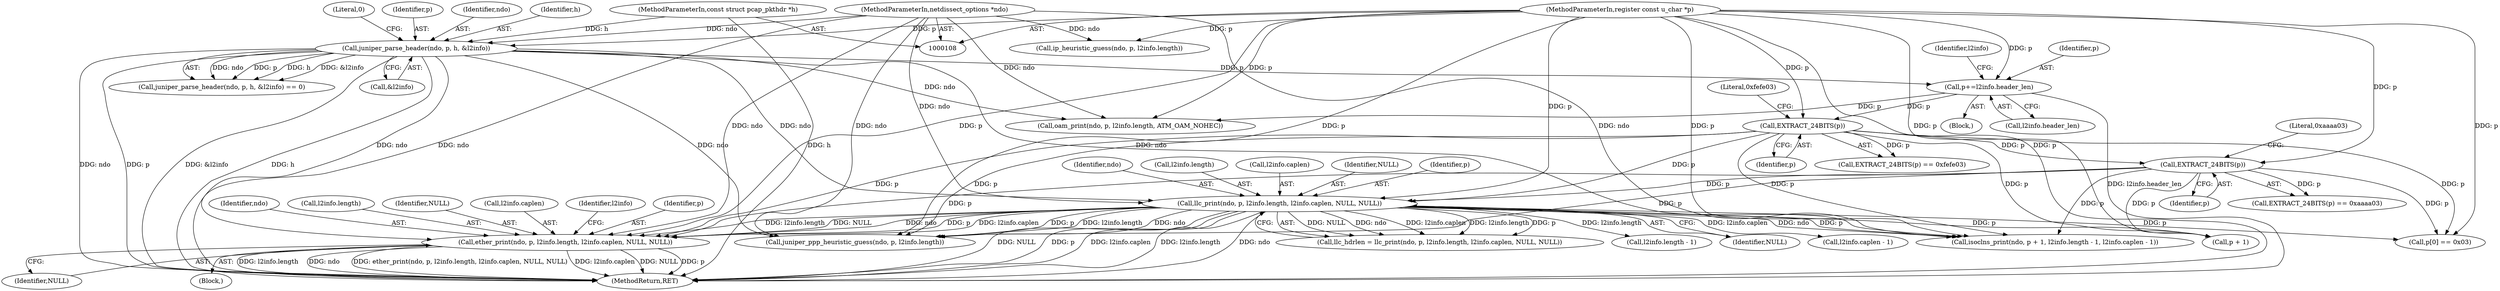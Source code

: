digraph "0_tcpdump_1dcd10aceabbc03bf571ea32b892c522cbe923de_6@pointer" {
"1000204" [label="(Call,ether_print(ndo, p, l2info.length, l2info.caplen, NULL, NULL))"];
"1000171" [label="(Call,llc_print(ndo, p, l2info.length, l2info.caplen, NULL, NULL))"];
"1000122" [label="(Call,juniper_parse_header(ndo, p, h, &l2info))"];
"1000109" [label="(MethodParameterIn,netdissect_options *ndo)"];
"1000111" [label="(MethodParameterIn,register const u_char *p)"];
"1000110" [label="(MethodParameterIn,const struct pcap_pkthdr *h)"];
"1000165" [label="(Call,EXTRACT_24BITS(p))"];
"1000161" [label="(Call,EXTRACT_24BITS(p))"];
"1000133" [label="(Call,p+=l2info.header_len)"];
"1000275" [label="(MethodReturn,RET)"];
"1000226" [label="(Call,isoclns_print(ndo, p + 1, l2info.length - 1, l2info.caplen - 1))"];
"1000123" [label="(Identifier,ndo)"];
"1000167" [label="(Literal,0xaaaa03)"];
"1000173" [label="(Identifier,p)"];
"1000213" [label="(Identifier,NULL)"];
"1000169" [label="(Call,llc_hdrlen = llc_print(ndo, p, l2info.length, l2info.caplen, NULL, NULL))"];
"1000111" [label="(MethodParameterIn,register const u_char *p)"];
"1000203" [label="(Block,)"];
"1000172" [label="(Identifier,ndo)"];
"1000214" [label="(Identifier,NULL)"];
"1000210" [label="(Call,l2info.caplen)"];
"1000174" [label="(Call,l2info.length)"];
"1000171" [label="(Call,llc_print(ndo, p, l2info.length, l2info.caplen, NULL, NULL))"];
"1000220" [label="(Call,p[0] == 0x03)"];
"1000125" [label="(Identifier,h)"];
"1000162" [label="(Identifier,p)"];
"1000231" [label="(Call,l2info.length - 1)"];
"1000121" [label="(Call,juniper_parse_header(ndo, p, h, &l2info) == 0)"];
"1000163" [label="(Literal,0xfefe03)"];
"1000160" [label="(Call,EXTRACT_24BITS(p) == 0xfefe03)"];
"1000181" [label="(Identifier,NULL)"];
"1000165" [label="(Call,EXTRACT_24BITS(p))"];
"1000166" [label="(Identifier,p)"];
"1000134" [label="(Identifier,p)"];
"1000217" [label="(Identifier,l2info)"];
"1000247" [label="(Call,juniper_ppp_heuristic_guess(ndo, p, l2info.length))"];
"1000206" [label="(Identifier,p)"];
"1000128" [label="(Literal,0)"];
"1000126" [label="(Call,&l2info)"];
"1000135" [label="(Call,l2info.header_len)"];
"1000110" [label="(MethodParameterIn,const struct pcap_pkthdr *h)"];
"1000109" [label="(MethodParameterIn,netdissect_options *ndo)"];
"1000177" [label="(Call,l2info.caplen)"];
"1000122" [label="(Call,juniper_parse_header(ndo, p, h, &l2info))"];
"1000133" [label="(Call,p+=l2info.header_len)"];
"1000147" [label="(Call,oam_print(ndo, p, l2info.length, ATM_OAM_NOHEC))"];
"1000228" [label="(Call,p + 1)"];
"1000164" [label="(Call,EXTRACT_24BITS(p) == 0xaaaa03)"];
"1000180" [label="(Identifier,NULL)"];
"1000112" [label="(Block,)"];
"1000205" [label="(Identifier,ndo)"];
"1000236" [label="(Call,l2info.caplen - 1)"];
"1000161" [label="(Call,EXTRACT_24BITS(p))"];
"1000142" [label="(Identifier,l2info)"];
"1000260" [label="(Call,ip_heuristic_guess(ndo, p, l2info.length))"];
"1000207" [label="(Call,l2info.length)"];
"1000204" [label="(Call,ether_print(ndo, p, l2info.length, l2info.caplen, NULL, NULL))"];
"1000124" [label="(Identifier,p)"];
"1000204" -> "1000203"  [label="AST: "];
"1000204" -> "1000214"  [label="CFG: "];
"1000205" -> "1000204"  [label="AST: "];
"1000206" -> "1000204"  [label="AST: "];
"1000207" -> "1000204"  [label="AST: "];
"1000210" -> "1000204"  [label="AST: "];
"1000213" -> "1000204"  [label="AST: "];
"1000214" -> "1000204"  [label="AST: "];
"1000217" -> "1000204"  [label="CFG: "];
"1000204" -> "1000275"  [label="DDG: l2info.caplen"];
"1000204" -> "1000275"  [label="DDG: NULL"];
"1000204" -> "1000275"  [label="DDG: p"];
"1000204" -> "1000275"  [label="DDG: l2info.length"];
"1000204" -> "1000275"  [label="DDG: ndo"];
"1000204" -> "1000275"  [label="DDG: ether_print(ndo, p, l2info.length, l2info.caplen, NULL, NULL)"];
"1000171" -> "1000204"  [label="DDG: ndo"];
"1000171" -> "1000204"  [label="DDG: p"];
"1000171" -> "1000204"  [label="DDG: l2info.length"];
"1000171" -> "1000204"  [label="DDG: l2info.caplen"];
"1000171" -> "1000204"  [label="DDG: NULL"];
"1000122" -> "1000204"  [label="DDG: ndo"];
"1000109" -> "1000204"  [label="DDG: ndo"];
"1000165" -> "1000204"  [label="DDG: p"];
"1000161" -> "1000204"  [label="DDG: p"];
"1000111" -> "1000204"  [label="DDG: p"];
"1000171" -> "1000169"  [label="AST: "];
"1000171" -> "1000181"  [label="CFG: "];
"1000172" -> "1000171"  [label="AST: "];
"1000173" -> "1000171"  [label="AST: "];
"1000174" -> "1000171"  [label="AST: "];
"1000177" -> "1000171"  [label="AST: "];
"1000180" -> "1000171"  [label="AST: "];
"1000181" -> "1000171"  [label="AST: "];
"1000169" -> "1000171"  [label="CFG: "];
"1000171" -> "1000275"  [label="DDG: ndo"];
"1000171" -> "1000275"  [label="DDG: NULL"];
"1000171" -> "1000275"  [label="DDG: p"];
"1000171" -> "1000275"  [label="DDG: l2info.caplen"];
"1000171" -> "1000275"  [label="DDG: l2info.length"];
"1000171" -> "1000169"  [label="DDG: NULL"];
"1000171" -> "1000169"  [label="DDG: ndo"];
"1000171" -> "1000169"  [label="DDG: l2info.caplen"];
"1000171" -> "1000169"  [label="DDG: l2info.length"];
"1000171" -> "1000169"  [label="DDG: p"];
"1000122" -> "1000171"  [label="DDG: ndo"];
"1000109" -> "1000171"  [label="DDG: ndo"];
"1000165" -> "1000171"  [label="DDG: p"];
"1000161" -> "1000171"  [label="DDG: p"];
"1000111" -> "1000171"  [label="DDG: p"];
"1000171" -> "1000220"  [label="DDG: p"];
"1000171" -> "1000226"  [label="DDG: ndo"];
"1000171" -> "1000226"  [label="DDG: p"];
"1000171" -> "1000228"  [label="DDG: p"];
"1000171" -> "1000231"  [label="DDG: l2info.length"];
"1000171" -> "1000236"  [label="DDG: l2info.caplen"];
"1000171" -> "1000247"  [label="DDG: ndo"];
"1000171" -> "1000247"  [label="DDG: p"];
"1000171" -> "1000247"  [label="DDG: l2info.length"];
"1000122" -> "1000121"  [label="AST: "];
"1000122" -> "1000126"  [label="CFG: "];
"1000123" -> "1000122"  [label="AST: "];
"1000124" -> "1000122"  [label="AST: "];
"1000125" -> "1000122"  [label="AST: "];
"1000126" -> "1000122"  [label="AST: "];
"1000128" -> "1000122"  [label="CFG: "];
"1000122" -> "1000275"  [label="DDG: &l2info"];
"1000122" -> "1000275"  [label="DDG: h"];
"1000122" -> "1000275"  [label="DDG: ndo"];
"1000122" -> "1000275"  [label="DDG: p"];
"1000122" -> "1000121"  [label="DDG: ndo"];
"1000122" -> "1000121"  [label="DDG: p"];
"1000122" -> "1000121"  [label="DDG: h"];
"1000122" -> "1000121"  [label="DDG: &l2info"];
"1000109" -> "1000122"  [label="DDG: ndo"];
"1000111" -> "1000122"  [label="DDG: p"];
"1000110" -> "1000122"  [label="DDG: h"];
"1000122" -> "1000133"  [label="DDG: p"];
"1000122" -> "1000147"  [label="DDG: ndo"];
"1000122" -> "1000226"  [label="DDG: ndo"];
"1000122" -> "1000247"  [label="DDG: ndo"];
"1000109" -> "1000108"  [label="AST: "];
"1000109" -> "1000275"  [label="DDG: ndo"];
"1000109" -> "1000147"  [label="DDG: ndo"];
"1000109" -> "1000226"  [label="DDG: ndo"];
"1000109" -> "1000247"  [label="DDG: ndo"];
"1000109" -> "1000260"  [label="DDG: ndo"];
"1000111" -> "1000108"  [label="AST: "];
"1000111" -> "1000275"  [label="DDG: p"];
"1000111" -> "1000133"  [label="DDG: p"];
"1000111" -> "1000147"  [label="DDG: p"];
"1000111" -> "1000161"  [label="DDG: p"];
"1000111" -> "1000165"  [label="DDG: p"];
"1000111" -> "1000220"  [label="DDG: p"];
"1000111" -> "1000226"  [label="DDG: p"];
"1000111" -> "1000228"  [label="DDG: p"];
"1000111" -> "1000247"  [label="DDG: p"];
"1000111" -> "1000260"  [label="DDG: p"];
"1000110" -> "1000108"  [label="AST: "];
"1000110" -> "1000275"  [label="DDG: h"];
"1000165" -> "1000164"  [label="AST: "];
"1000165" -> "1000166"  [label="CFG: "];
"1000166" -> "1000165"  [label="AST: "];
"1000167" -> "1000165"  [label="CFG: "];
"1000165" -> "1000164"  [label="DDG: p"];
"1000161" -> "1000165"  [label="DDG: p"];
"1000165" -> "1000220"  [label="DDG: p"];
"1000165" -> "1000226"  [label="DDG: p"];
"1000165" -> "1000228"  [label="DDG: p"];
"1000165" -> "1000247"  [label="DDG: p"];
"1000161" -> "1000160"  [label="AST: "];
"1000161" -> "1000162"  [label="CFG: "];
"1000162" -> "1000161"  [label="AST: "];
"1000163" -> "1000161"  [label="CFG: "];
"1000161" -> "1000160"  [label="DDG: p"];
"1000133" -> "1000161"  [label="DDG: p"];
"1000161" -> "1000220"  [label="DDG: p"];
"1000161" -> "1000226"  [label="DDG: p"];
"1000161" -> "1000228"  [label="DDG: p"];
"1000161" -> "1000247"  [label="DDG: p"];
"1000133" -> "1000112"  [label="AST: "];
"1000133" -> "1000135"  [label="CFG: "];
"1000134" -> "1000133"  [label="AST: "];
"1000135" -> "1000133"  [label="AST: "];
"1000142" -> "1000133"  [label="CFG: "];
"1000133" -> "1000275"  [label="DDG: l2info.header_len"];
"1000133" -> "1000147"  [label="DDG: p"];
}
